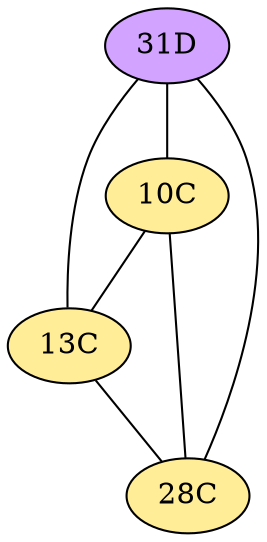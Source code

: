 // The Round Table
graph {
	"31D" [fillcolor="#D3A4FF" style=radial]
	"10C" [fillcolor="#FFED97" style=radial]
	"31D" -- "10C" [penwidth=1]
	"31D" [fillcolor="#D3A4FF" style=radial]
	"13C" [fillcolor="#FFED97" style=radial]
	"31D" -- "13C" [penwidth=1]
	"31D" [fillcolor="#D3A4FF" style=radial]
	"28C" [fillcolor="#FFED97" style=radial]
	"31D" -- "28C" [penwidth=1]
	"10C" [fillcolor="#FFED97" style=radial]
	"13C" [fillcolor="#FFED97" style=radial]
	"10C" -- "13C" [penwidth=1]
	"10C" [fillcolor="#FFED97" style=radial]
	"28C" [fillcolor="#FFED97" style=radial]
	"10C" -- "28C" [penwidth=1]
	"13C" [fillcolor="#FFED97" style=radial]
	"28C" [fillcolor="#FFED97" style=radial]
	"13C" -- "28C" [penwidth=1]
}
